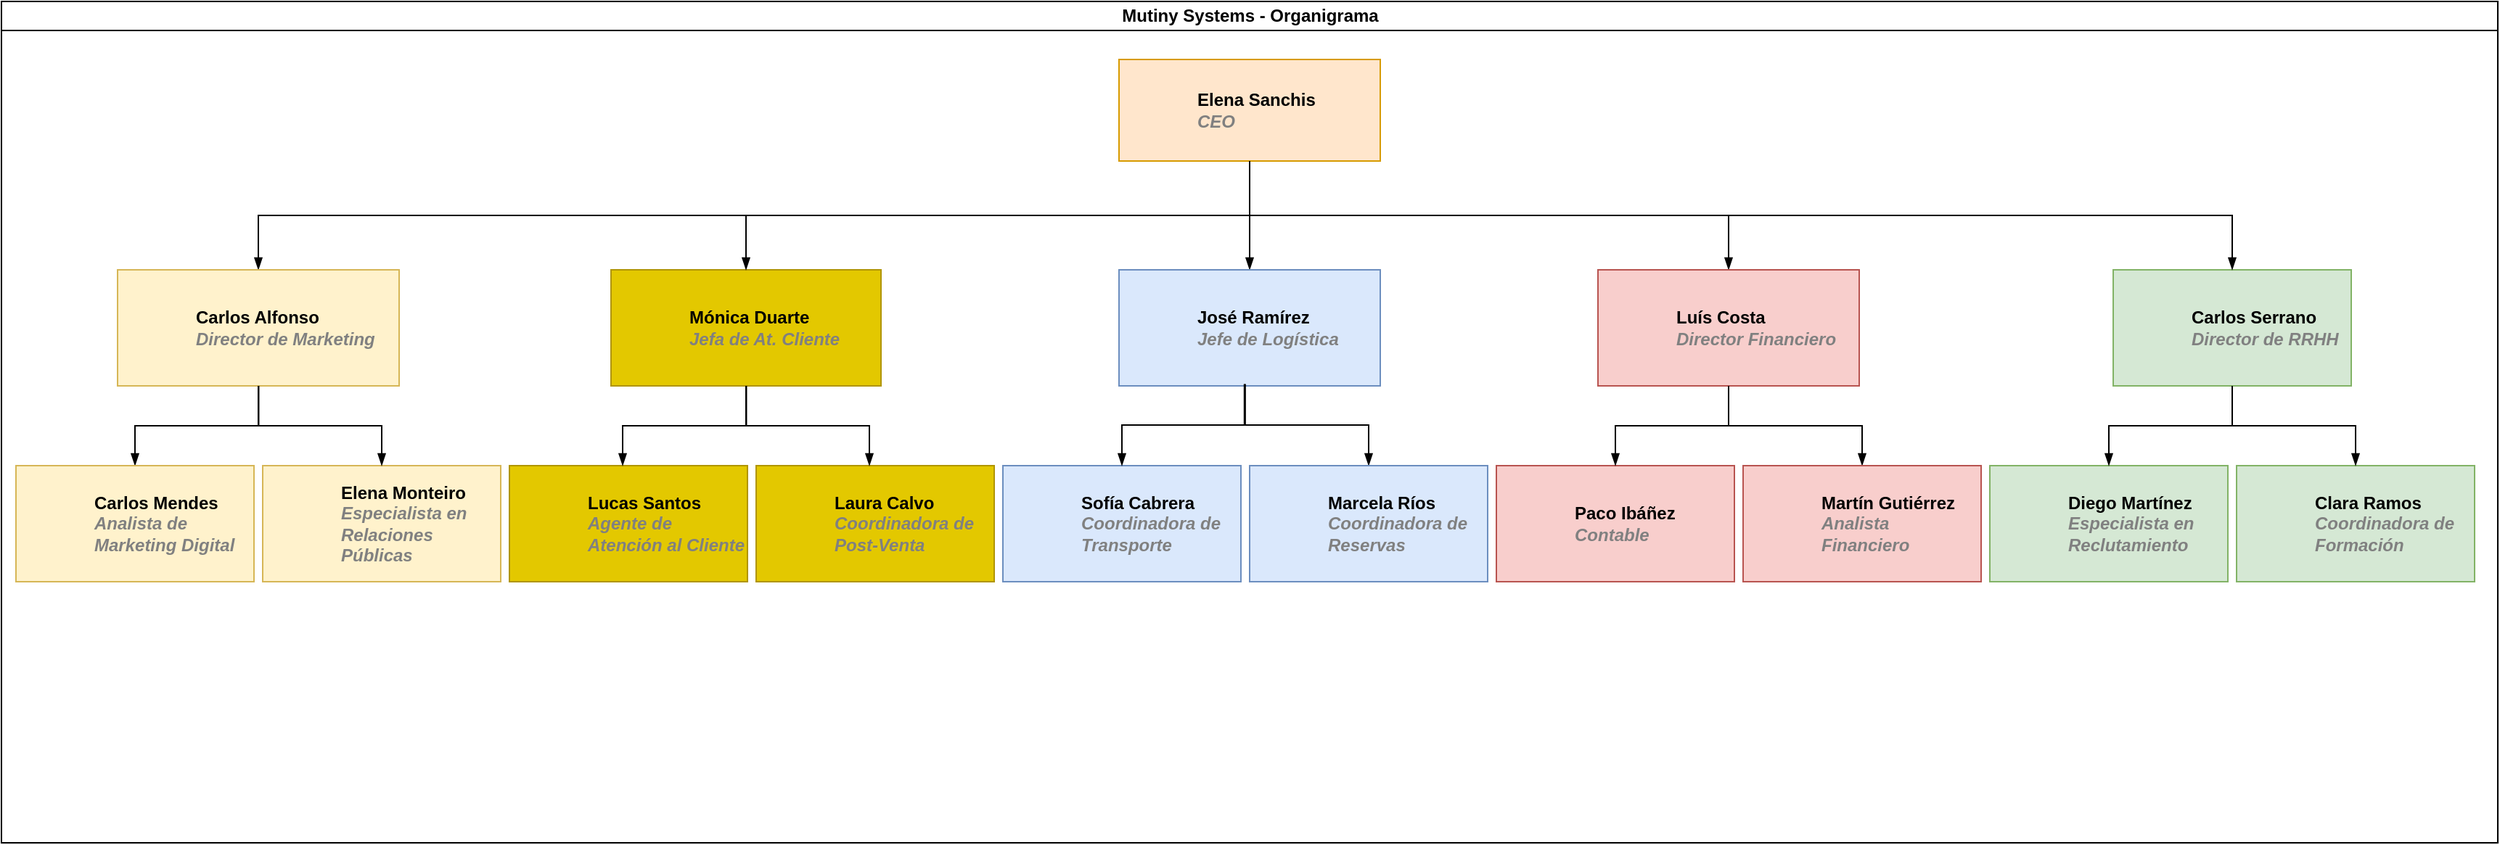 <mxfile version="24.8.1">
  <diagram id="prtHgNgQTEPvFCAcTncT" name="Page-1">
    <mxGraphModel dx="3871" dy="1404" grid="1" gridSize="10" guides="1" tooltips="1" connect="1" arrows="1" fold="1" page="1" pageScale="1" pageWidth="827" pageHeight="1169" math="0" shadow="0">
      <root>
        <mxCell id="0" />
        <mxCell id="1" parent="0" />
        <mxCell id="dNxyNK7c78bLwvsdeMH5-11" value="Mutiny Systems - Organigrama" style="swimlane;html=1;startSize=20;horizontal=1;containerType=tree;glass=0;labelBackgroundColor=none;rounded=0;" parent="1" vertex="1">
          <mxGeometry x="-460" y="80" width="1720" height="580" as="geometry">
            <mxRectangle x="40" y="80" width="110" height="30" as="alternateBounds" />
          </mxGeometry>
        </mxCell>
        <UserObject label="Elena Sanchis&lt;br&gt;&lt;font color=&quot;#808080&quot;&gt;&lt;i&gt;CEO&lt;/i&gt;&lt;/font&gt;" name="Tessa Miller" position="CFO" location="Office 1" email="me@example.com" placeholders="1" link="https://www.draw.io" id="dNxyNK7c78bLwvsdeMH5-12">
          <mxCell style="label;image=https://cdn3.iconfinder.com/data/icons/user-avatars-1/512/users-3-128.png;whiteSpace=wrap;html=1;rounded=0;glass=0;treeMoving=1;treeFolding=1;labelBackgroundColor=none;fillColor=#ffe6cc;strokeColor=#d79b00;" parent="dNxyNK7c78bLwvsdeMH5-11" vertex="1">
            <mxGeometry x="770" y="40" width="180" height="70" as="geometry" />
          </mxCell>
        </UserObject>
        <mxCell id="dNxyNK7c78bLwvsdeMH5-13" value="" style="endArrow=blockThin;endFill=1;fontSize=11;edgeStyle=elbowEdgeStyle;elbow=vertical;rounded=0;labelBackgroundColor=none;fontColor=default;" parent="dNxyNK7c78bLwvsdeMH5-11" source="dNxyNK7c78bLwvsdeMH5-12" target="dNxyNK7c78bLwvsdeMH5-14" edge="1">
          <mxGeometry relative="1" as="geometry" />
        </mxCell>
        <UserObject label="Carlos Alfonso&lt;div&gt;&lt;font color=&quot;#808080&quot;&gt;&lt;i&gt;Director de Marketing&lt;/i&gt;&lt;/font&gt;&lt;br&gt;&lt;/div&gt;" name="Edward Morrison" position="Brand Manager" location="Office 2" email="me@example.com" placeholders="1" link="https://www.draw.io" id="dNxyNK7c78bLwvsdeMH5-14">
          <mxCell style="label;image=https://cdn3.iconfinder.com/data/icons/user-avatars-1/512/users-10-3-128.png;whiteSpace=wrap;html=1;rounded=0;glass=0;treeFolding=1;treeMoving=1;labelBackgroundColor=none;fillColor=#fff2cc;strokeColor=#d6b656;" parent="dNxyNK7c78bLwvsdeMH5-11" vertex="1">
            <mxGeometry x="80" y="185" width="194" height="80" as="geometry" />
          </mxCell>
        </UserObject>
        <mxCell id="dNxyNK7c78bLwvsdeMH5-15" value="" style="endArrow=blockThin;endFill=1;fontSize=11;edgeStyle=elbowEdgeStyle;elbow=vertical;rounded=0;labelBackgroundColor=none;fontColor=default;exitX=0.5;exitY=1;exitDx=0;exitDy=0;" parent="dNxyNK7c78bLwvsdeMH5-11" source="dNxyNK7c78bLwvsdeMH5-12" target="dNxyNK7c78bLwvsdeMH5-16" edge="1">
          <mxGeometry relative="1" as="geometry">
            <mxPoint x="1024" y="125.0" as="sourcePoint" />
          </mxGeometry>
        </mxCell>
        <UserObject label="José Ramírez&lt;br&gt;&lt;div&gt;&lt;font color=&quot;#808080&quot;&gt;&lt;i&gt;Jefe de Logística&lt;/i&gt;&lt;/font&gt;&lt;/div&gt;" name="Evan Valet" position="HR Director" location="Office 4" email="me@example.com" placeholders="1" link="https://www.draw.io" id="dNxyNK7c78bLwvsdeMH5-16">
          <mxCell style="label;image=https://cdn3.iconfinder.com/data/icons/user-avatars-1/512/users-9-2-128.png;whiteSpace=wrap;html=1;rounded=0;glass=0;treeFolding=1;treeMoving=1;labelBackgroundColor=none;fillColor=#dae8fc;strokeColor=#6c8ebf;" parent="dNxyNK7c78bLwvsdeMH5-11" vertex="1">
            <mxGeometry x="770" y="185" width="180" height="80" as="geometry" />
          </mxCell>
        </UserObject>
        <mxCell id="T0OU9hSGY2hTBpNF0slO-18" value="" style="endArrow=blockThin;endFill=1;fontSize=11;edgeStyle=elbowEdgeStyle;elbow=vertical;rounded=0;labelBackgroundColor=none;fontColor=default;exitX=0.5;exitY=1;exitDx=0;exitDy=0;" parent="dNxyNK7c78bLwvsdeMH5-11" target="T0OU9hSGY2hTBpNF0slO-19" edge="1" source="dNxyNK7c78bLwvsdeMH5-12">
          <mxGeometry relative="1" as="geometry">
            <mxPoint x="1251" y="155" as="sourcePoint" />
          </mxGeometry>
        </mxCell>
        <UserObject label="Luís Costa&lt;br&gt;&lt;font color=&quot;#808080&quot;&gt;&lt;i&gt;Director Financiero&lt;/i&gt;&lt;/font&gt;" name="Evan Valet" position="HR Director" location="Office 4" email="me@example.com" placeholders="1" link="https://www.draw.io" id="T0OU9hSGY2hTBpNF0slO-19">
          <mxCell style="label;image=https://cdn3.iconfinder.com/data/icons/user-avatars-1/512/users-9-2-128.png;whiteSpace=wrap;html=1;rounded=0;glass=0;treeFolding=1;treeMoving=1;labelBackgroundColor=none;fillColor=#f8cecc;strokeColor=#b85450;" parent="dNxyNK7c78bLwvsdeMH5-11" vertex="1">
            <mxGeometry x="1100" y="185" width="180" height="80" as="geometry" />
          </mxCell>
        </UserObject>
        <mxCell id="T0OU9hSGY2hTBpNF0slO-34" value="" style="endArrow=blockThin;endFill=1;fontSize=11;edgeStyle=elbowEdgeStyle;elbow=vertical;rounded=0;labelBackgroundColor=none;fontColor=default;exitX=0.518;exitY=0.996;exitDx=0;exitDy=0;exitPerimeter=0;entryX=0.5;entryY=0;entryDx=0;entryDy=0;" parent="dNxyNK7c78bLwvsdeMH5-11" edge="1" target="TrFS2Kcg2CYsMdXAW9ty-12">
          <mxGeometry relative="1" as="geometry">
            <mxPoint x="177.242" y="265.0" as="sourcePoint" />
            <mxPoint x="176.75" y="310" as="targetPoint" />
          </mxGeometry>
        </mxCell>
        <mxCell id="OrQCqj91jotXMx3GbjZq-5" value="" style="endArrow=blockThin;endFill=1;fontSize=11;edgeStyle=elbowEdgeStyle;elbow=vertical;rounded=0;labelBackgroundColor=none;fontColor=default;exitX=0.5;exitY=1;exitDx=0;exitDy=0;entryX=0.5;entryY=0;entryDx=0;entryDy=0;" parent="dNxyNK7c78bLwvsdeMH5-11" source="T0OU9hSGY2hTBpNF0slO-19" edge="1" target="TrFS2Kcg2CYsMdXAW9ty-16">
          <mxGeometry relative="1" as="geometry">
            <mxPoint x="1257" y="275" as="sourcePoint" />
            <mxPoint x="1196" y="310" as="targetPoint" />
          </mxGeometry>
        </mxCell>
        <UserObject label="&lt;div&gt;Laura Calvo&lt;/div&gt;&lt;div&gt;&lt;font color=&quot;#808080&quot;&gt;&lt;i&gt;Coordinadora de Post-Venta&lt;/i&gt;&lt;/font&gt;&lt;/div&gt;" name="Edward Morrison" position="Brand Manager" location="Office 2" email="me@example.com" placeholders="1" link="https://www.draw.io" id="TrFS2Kcg2CYsMdXAW9ty-6">
          <mxCell style="label;image=https://cdn3.iconfinder.com/data/icons/user-avatars-1/512/users-3-128.png;whiteSpace=wrap;html=1;rounded=0;glass=0;treeFolding=1;treeMoving=1;labelBackgroundColor=none;fillColor=#e3c800;strokeColor=#B09500;align=left;verticalAlign=middle;spacingLeft=52;spacing=2;fontFamily=Helvetica;fontSize=12;fontColor=#000000;fontStyle=1;" vertex="1" parent="dNxyNK7c78bLwvsdeMH5-11">
            <mxGeometry x="520" y="320" width="164" height="80" as="geometry" />
          </mxCell>
        </UserObject>
        <UserObject label="&lt;div&gt;Sofía Cabrera&lt;/div&gt;&lt;div&gt;&lt;font color=&quot;#808080&quot;&gt;&lt;i&gt;Coordinadora de Transporte&lt;/i&gt;&lt;/font&gt;&lt;/div&gt;" name="Edward Morrison" position="Brand Manager" location="Office 2" email="me@example.com" placeholders="1" link="https://www.draw.io" id="TrFS2Kcg2CYsMdXAW9ty-7">
          <mxCell style="label;image=https://cdn3.iconfinder.com/data/icons/user-avatars-1/512/users-3-128.png;whiteSpace=wrap;html=1;rounded=0;glass=0;treeFolding=1;treeMoving=1;labelBackgroundColor=none;fillColor=#dae8fc;strokeColor=#6c8ebf;" vertex="1" parent="dNxyNK7c78bLwvsdeMH5-11">
            <mxGeometry x="690" y="320" width="164" height="80" as="geometry" />
          </mxCell>
        </UserObject>
        <UserObject label="&lt;div&gt;Elena Monteiro&lt;/div&gt;&lt;div&gt;&lt;i style=&quot;color: rgb(128, 128, 128);&quot;&gt;Especialista en Relaciones Públicas&lt;/i&gt;&lt;/div&gt;" name="Edward Morrison" position="Brand Manager" location="Office 2" email="me@example.com" placeholders="1" link="https://www.draw.io" id="TrFS2Kcg2CYsMdXAW9ty-10">
          <mxCell style="label;image=https://cdn3.iconfinder.com/data/icons/user-avatars-1/512/users-3-128.png;whiteSpace=wrap;html=1;rounded=0;glass=0;treeFolding=1;treeMoving=1;labelBackgroundColor=none;fillColor=#fff2cc;strokeColor=#d6b656;align=left;verticalAlign=middle;spacingLeft=52;spacing=2;fontFamily=Helvetica;fontSize=12;fontColor=default;fontStyle=1;" vertex="1" parent="dNxyNK7c78bLwvsdeMH5-11">
            <mxGeometry x="180" y="320" width="164" height="80" as="geometry" />
          </mxCell>
        </UserObject>
        <UserObject label="&lt;div&gt;Lucas Santos&lt;/div&gt;&lt;div&gt;&lt;i style=&quot;color: rgb(128, 128, 128);&quot;&gt;Agente de Atención al Cliente&lt;/i&gt;&lt;/div&gt;" name="Edward Morrison" position="Brand Manager" location="Office 2" email="me@example.com" placeholders="1" link="https://www.draw.io" id="TrFS2Kcg2CYsMdXAW9ty-11">
          <mxCell style="label;image=https://cdn3.iconfinder.com/data/icons/user-avatars-1/512/users-1-128.png;whiteSpace=wrap;html=1;rounded=0;glass=0;treeFolding=1;treeMoving=1;labelBackgroundColor=none;fillColor=#e3c800;strokeColor=#B09500;align=left;verticalAlign=middle;spacingLeft=52;spacing=2;fontFamily=Helvetica;fontSize=12;fontColor=#000000;fontStyle=1;" vertex="1" parent="dNxyNK7c78bLwvsdeMH5-11">
            <mxGeometry x="350" y="320" width="164" height="80" as="geometry" />
          </mxCell>
        </UserObject>
        <UserObject label="Carlos Mendes&lt;div&gt;&lt;font color=&quot;#808080&quot;&gt;&lt;i&gt;Analista de Marketing Digital&lt;/i&gt;&lt;/font&gt;&lt;/div&gt;" name="Edward Morrison" position="Brand Manager" location="Office 2" email="me@example.com" placeholders="1" link="https://www.draw.io" id="TrFS2Kcg2CYsMdXAW9ty-12">
          <mxCell style="label;image=https://cdn3.iconfinder.com/data/icons/user-avatars-1/512/users-1-128.png;whiteSpace=wrap;html=1;rounded=0;glass=0;treeFolding=1;treeMoving=1;labelBackgroundColor=none;fillColor=#fff2cc;strokeColor=#d6b656;align=left;verticalAlign=middle;spacingLeft=52;spacing=2;fontFamily=Helvetica;fontSize=12;fontColor=default;fontStyle=1;" vertex="1" parent="dNxyNK7c78bLwvsdeMH5-11">
            <mxGeometry x="10" y="320" width="164" height="80" as="geometry" />
          </mxCell>
        </UserObject>
        <UserObject label="Clara Ramos&lt;div&gt;&lt;font color=&quot;#808080&quot;&gt;&lt;i&gt;Coordinadora de Formación&lt;/i&gt;&lt;/font&gt;&lt;/div&gt;" name="Edward Morrison" position="Brand Manager" location="Office 2" email="me@example.com" placeholders="1" link="https://www.draw.io" id="TrFS2Kcg2CYsMdXAW9ty-14">
          <mxCell style="label;image=https://cdn3.iconfinder.com/data/icons/user-avatars-1/512/users-3-128.png;whiteSpace=wrap;html=1;rounded=0;glass=0;treeFolding=1;treeMoving=1;labelBackgroundColor=none;fillColor=#d5e8d4;strokeColor=#82b366;align=left;verticalAlign=middle;spacingLeft=52;spacing=2;fontFamily=Helvetica;fontSize=12;fontColor=default;fontStyle=1;" vertex="1" parent="dNxyNK7c78bLwvsdeMH5-11">
            <mxGeometry x="1540" y="320" width="164" height="80" as="geometry" />
          </mxCell>
        </UserObject>
        <UserObject label="Martín Gutiérrez&lt;div&gt;&lt;font color=&quot;#808080&quot;&gt;&lt;i&gt;Analista Financiero&lt;/i&gt;&lt;/font&gt;&lt;/div&gt;" name="Edward Morrison" position="Brand Manager" location="Office 2" email="me@example.com" placeholders="1" link="https://www.draw.io" id="TrFS2Kcg2CYsMdXAW9ty-16">
          <mxCell style="label;image=https://cdn3.iconfinder.com/data/icons/user-avatars-1/512/users-1-128.png;whiteSpace=wrap;html=1;rounded=0;glass=0;treeFolding=1;treeMoving=1;labelBackgroundColor=none;fillColor=#f8cecc;strokeColor=#b85450;align=left;verticalAlign=middle;spacingLeft=52;spacing=2;fontFamily=Helvetica;fontSize=12;fontColor=default;fontStyle=1;" vertex="1" parent="dNxyNK7c78bLwvsdeMH5-11">
            <mxGeometry x="1200" y="320" width="164" height="80" as="geometry" />
          </mxCell>
        </UserObject>
        <UserObject label="&lt;div&gt;Diego Martínez&lt;/div&gt;&lt;div&gt;&lt;font color=&quot;#808080&quot;&gt;&lt;i&gt;Especialista en Reclutamiento&lt;/i&gt;&lt;/font&gt;&lt;/div&gt;" name="Edward Morrison" position="Brand Manager" location="Office 2" email="me@example.com" placeholders="1" link="https://www.draw.io" id="TrFS2Kcg2CYsMdXAW9ty-17">
          <mxCell style="label;image=https://cdn3.iconfinder.com/data/icons/user-avatars-1/512/users-1-128.png;whiteSpace=wrap;html=1;rounded=0;glass=0;treeFolding=1;treeMoving=1;labelBackgroundColor=none;fillColor=#d5e8d4;strokeColor=#82b366;align=left;verticalAlign=middle;spacingLeft=52;spacing=2;fontFamily=Helvetica;fontSize=12;fontColor=default;fontStyle=1;" vertex="1" parent="dNxyNK7c78bLwvsdeMH5-11">
            <mxGeometry x="1370" y="320" width="164" height="80" as="geometry" />
          </mxCell>
        </UserObject>
        <UserObject label="&lt;div&gt;Paco Ibáñez&lt;/div&gt;&lt;div&gt;&lt;i style=&quot;color: rgb(128, 128, 128);&quot;&gt;Contable&lt;/i&gt;&lt;/div&gt;" name="Edward Morrison" position="Brand Manager" location="Office 2" email="me@example.com" placeholders="1" link="https://www.draw.io" id="TrFS2Kcg2CYsMdXAW9ty-18">
          <mxCell style="label;image=https://cdn3.iconfinder.com/data/icons/user-avatars-1/512/users-1-128.png;whiteSpace=wrap;html=1;rounded=0;glass=0;treeFolding=1;treeMoving=1;labelBackgroundColor=none;fillColor=#f8cecc;strokeColor=#b85450;align=left;verticalAlign=middle;spacingLeft=52;spacing=2;fontFamily=Helvetica;fontSize=12;fontColor=default;fontStyle=1;" vertex="1" parent="dNxyNK7c78bLwvsdeMH5-11">
            <mxGeometry x="1030" y="320" width="164" height="80" as="geometry" />
          </mxCell>
        </UserObject>
        <mxCell id="TrFS2Kcg2CYsMdXAW9ty-20" value="" style="endArrow=blockThin;endFill=1;fontSize=11;edgeStyle=elbowEdgeStyle;elbow=vertical;rounded=0;labelBackgroundColor=none;fontColor=default;exitX=0.5;exitY=1;exitDx=0;exitDy=0;entryX=0.5;entryY=0;entryDx=0;entryDy=0;" edge="1" parent="dNxyNK7c78bLwvsdeMH5-11" source="dNxyNK7c78bLwvsdeMH5-14" target="TrFS2Kcg2CYsMdXAW9ty-10">
          <mxGeometry relative="1" as="geometry">
            <mxPoint x="187.242" y="275.0" as="sourcePoint" />
            <mxPoint x="102" y="330" as="targetPoint" />
          </mxGeometry>
        </mxCell>
        <UserObject label="Mónica Duarte&lt;div&gt;&lt;i style=&quot;color: rgb(128, 128, 128);&quot;&gt;Jefa de At. Cliente&lt;/i&gt;&lt;/div&gt;" name="Tessa Miller" position="CFO" location="Office 1" email="me@example.com" placeholders="1" link="https://www.draw.io" id="TrFS2Kcg2CYsMdXAW9ty-21">
          <mxCell style="label;image=https://cdn3.iconfinder.com/data/icons/user-avatars-1/512/users-3-128.png;whiteSpace=wrap;html=1;rounded=0;glass=0;treeMoving=1;treeFolding=1;labelBackgroundColor=none;fillColor=#e3c800;strokeColor=#B09500;fontColor=#000000;" vertex="1" parent="dNxyNK7c78bLwvsdeMH5-11">
            <mxGeometry x="420" y="185" width="186" height="80" as="geometry" />
          </mxCell>
        </UserObject>
        <mxCell id="TrFS2Kcg2CYsMdXAW9ty-22" value="" style="endArrow=blockThin;endFill=1;fontSize=11;edgeStyle=elbowEdgeStyle;elbow=vertical;rounded=0;labelBackgroundColor=none;fontColor=default;exitX=0.518;exitY=0.996;exitDx=0;exitDy=0;exitPerimeter=0;entryX=0.5;entryY=0;entryDx=0;entryDy=0;" edge="1" parent="dNxyNK7c78bLwvsdeMH5-11">
          <mxGeometry relative="1" as="geometry">
            <mxPoint x="513.242" y="265.0" as="sourcePoint" />
            <mxPoint x="428" y="320" as="targetPoint" />
          </mxGeometry>
        </mxCell>
        <mxCell id="TrFS2Kcg2CYsMdXAW9ty-23" value="" style="endArrow=blockThin;endFill=1;fontSize=11;edgeStyle=elbowEdgeStyle;elbow=vertical;rounded=0;labelBackgroundColor=none;fontColor=default;exitX=0.5;exitY=1;exitDx=0;exitDy=0;entryX=0.5;entryY=0;entryDx=0;entryDy=0;" edge="1" parent="dNxyNK7c78bLwvsdeMH5-11">
          <mxGeometry relative="1" as="geometry">
            <mxPoint x="513" y="265" as="sourcePoint" />
            <mxPoint x="598" y="320" as="targetPoint" />
          </mxGeometry>
        </mxCell>
        <mxCell id="TrFS2Kcg2CYsMdXAW9ty-24" value="" style="endArrow=blockThin;endFill=1;fontSize=11;edgeStyle=elbowEdgeStyle;elbow=vertical;rounded=0;labelBackgroundColor=none;fontColor=default;exitX=0.5;exitY=1;exitDx=0;exitDy=0;entryX=0.5;entryY=0;entryDx=0;entryDy=0;" edge="1" parent="dNxyNK7c78bLwvsdeMH5-11" source="dNxyNK7c78bLwvsdeMH5-12" target="TrFS2Kcg2CYsMdXAW9ty-21">
          <mxGeometry relative="1" as="geometry">
            <mxPoint x="907.24" y="130" as="sourcePoint" />
            <mxPoint x="907" y="170" as="targetPoint" />
          </mxGeometry>
        </mxCell>
        <mxCell id="TrFS2Kcg2CYsMdXAW9ty-25" value="" style="endArrow=blockThin;endFill=1;fontSize=11;edgeStyle=elbowEdgeStyle;elbow=vertical;rounded=0;labelBackgroundColor=none;fontColor=default;exitX=0.48;exitY=0.984;exitDx=0;exitDy=0;exitPerimeter=0;entryX=0.5;entryY=0;entryDx=0;entryDy=0;" edge="1" parent="dNxyNK7c78bLwvsdeMH5-11" source="dNxyNK7c78bLwvsdeMH5-16" target="TrFS2Kcg2CYsMdXAW9ty-7">
          <mxGeometry relative="1" as="geometry">
            <mxPoint x="854.242" y="265.0" as="sourcePoint" />
            <mxPoint x="769" y="320" as="targetPoint" />
          </mxGeometry>
        </mxCell>
        <mxCell id="TrFS2Kcg2CYsMdXAW9ty-26" value="" style="endArrow=blockThin;endFill=1;fontSize=11;edgeStyle=elbowEdgeStyle;elbow=vertical;rounded=0;labelBackgroundColor=none;fontColor=default;exitX=0.483;exitY=0.984;exitDx=0;exitDy=0;entryX=0.5;entryY=0;entryDx=0;entryDy=0;exitPerimeter=0;" edge="1" parent="dNxyNK7c78bLwvsdeMH5-11" source="dNxyNK7c78bLwvsdeMH5-16" target="TrFS2Kcg2CYsMdXAW9ty-38">
          <mxGeometry relative="1" as="geometry">
            <mxPoint x="854" y="265" as="sourcePoint" />
            <mxPoint x="939" y="320" as="targetPoint" />
          </mxGeometry>
        </mxCell>
        <mxCell id="TrFS2Kcg2CYsMdXAW9ty-29" value="" style="endArrow=blockThin;endFill=1;fontSize=11;edgeStyle=elbowEdgeStyle;elbow=vertical;rounded=0;labelBackgroundColor=none;fontColor=default;exitX=0.5;exitY=1;exitDx=0;exitDy=0;entryX=0.5;entryY=0;entryDx=0;entryDy=0;" edge="1" parent="dNxyNK7c78bLwvsdeMH5-11" source="T0OU9hSGY2hTBpNF0slO-19" target="TrFS2Kcg2CYsMdXAW9ty-18">
          <mxGeometry relative="1" as="geometry">
            <mxPoint x="1170.24" y="270" as="sourcePoint" />
            <mxPoint x="1170" y="310" as="targetPoint" />
          </mxGeometry>
        </mxCell>
        <UserObject label="Carlos Serrano&lt;div&gt;&lt;font color=&quot;#808080&quot;&gt;&lt;i&gt;Director de RRHH&lt;/i&gt;&lt;/font&gt;&lt;/div&gt;" name="Edward Morrison" position="Brand Manager" location="Office 2" email="me@example.com" placeholders="1" link="https://www.draw.io" id="TrFS2Kcg2CYsMdXAW9ty-30">
          <mxCell style="label;image=https://cdn3.iconfinder.com/data/icons/user-avatars-1/512/users-1-128.png;whiteSpace=wrap;html=1;rounded=0;glass=0;treeFolding=1;treeMoving=1;labelBackgroundColor=none;fillColor=#d5e8d4;strokeColor=#82b366;align=left;verticalAlign=middle;spacingLeft=52;spacing=2;fontFamily=Helvetica;fontSize=12;fontColor=default;fontStyle=1;" vertex="1" parent="dNxyNK7c78bLwvsdeMH5-11">
            <mxGeometry x="1455" y="185" width="164" height="80" as="geometry" />
          </mxCell>
        </UserObject>
        <mxCell id="TrFS2Kcg2CYsMdXAW9ty-31" value="" style="endArrow=blockThin;endFill=1;fontSize=11;edgeStyle=elbowEdgeStyle;elbow=vertical;rounded=0;labelBackgroundColor=none;fontColor=default;entryX=0.5;entryY=0;entryDx=0;entryDy=0;exitX=0.5;exitY=1;exitDx=0;exitDy=0;" edge="1" parent="dNxyNK7c78bLwvsdeMH5-11" source="dNxyNK7c78bLwvsdeMH5-12" target="TrFS2Kcg2CYsMdXAW9ty-30">
          <mxGeometry relative="1" as="geometry">
            <mxPoint x="1060" y="140" as="sourcePoint" />
            <mxPoint x="1550" y="170" as="targetPoint" />
          </mxGeometry>
        </mxCell>
        <mxCell id="TrFS2Kcg2CYsMdXAW9ty-32" value="" style="endArrow=blockThin;endFill=1;fontSize=11;edgeStyle=elbowEdgeStyle;elbow=vertical;rounded=0;labelBackgroundColor=none;fontColor=default;entryX=0.5;entryY=0;entryDx=0;entryDy=0;exitX=0.5;exitY=1;exitDx=0;exitDy=0;" edge="1" parent="dNxyNK7c78bLwvsdeMH5-11" source="TrFS2Kcg2CYsMdXAW9ty-30" target="TrFS2Kcg2CYsMdXAW9ty-14">
          <mxGeometry relative="1" as="geometry">
            <mxPoint x="1550" y="270" as="sourcePoint" />
            <mxPoint x="1620" y="330" as="targetPoint" />
          </mxGeometry>
        </mxCell>
        <mxCell id="TrFS2Kcg2CYsMdXAW9ty-33" value="" style="endArrow=blockThin;endFill=1;fontSize=11;edgeStyle=elbowEdgeStyle;elbow=vertical;rounded=0;labelBackgroundColor=none;fontColor=default;exitX=0.5;exitY=1;exitDx=0;exitDy=0;entryX=0.5;entryY=0;entryDx=0;entryDy=0;" edge="1" parent="dNxyNK7c78bLwvsdeMH5-11" source="TrFS2Kcg2CYsMdXAW9ty-30" target="TrFS2Kcg2CYsMdXAW9ty-17">
          <mxGeometry relative="1" as="geometry">
            <mxPoint x="1528" y="275" as="sourcePoint" />
            <mxPoint x="1450" y="330" as="targetPoint" />
          </mxGeometry>
        </mxCell>
        <UserObject label="&lt;div&gt;Marcela Ríos&lt;/div&gt;&lt;div&gt;&lt;font color=&quot;#808080&quot;&gt;&lt;i&gt;Coordinadora de Reservas&lt;/i&gt;&lt;/font&gt;&lt;/div&gt;" name="Edward Morrison" position="Brand Manager" location="Office 2" email="me@example.com" placeholders="1" link="https://www.draw.io" id="TrFS2Kcg2CYsMdXAW9ty-38">
          <mxCell style="label;image=https://cdn3.iconfinder.com/data/icons/user-avatars-1/512/users-3-128.png;whiteSpace=wrap;html=1;rounded=0;glass=0;treeFolding=1;treeMoving=1;labelBackgroundColor=none;fillColor=#dae8fc;strokeColor=#6c8ebf;" vertex="1" parent="dNxyNK7c78bLwvsdeMH5-11">
            <mxGeometry x="860" y="320" width="164" height="80" as="geometry" />
          </mxCell>
        </UserObject>
      </root>
    </mxGraphModel>
  </diagram>
</mxfile>
